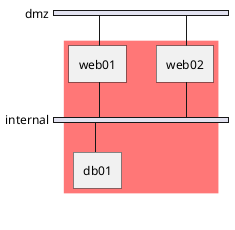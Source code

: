 {
  "sha1": "fu8lhdytnuhovre4qxy3ifogl10fmzs",
  "insertion": {
    "when": "2024-06-01T09:03:06.689Z",
    "user": "plantuml@gmail.com"
  }
}
@startuml
nwdiag {
<style>
root {
 shadowing 0
}
</style>
  // define group at outside network definitions
  group {
    color = "#FF7777";

    web01;
    web02;
    db01;
  }

  network dmz {
    web01;
    web02;
  }
  network internal {
    web01;
    web02;
    db01;
  }
}
@enduml

